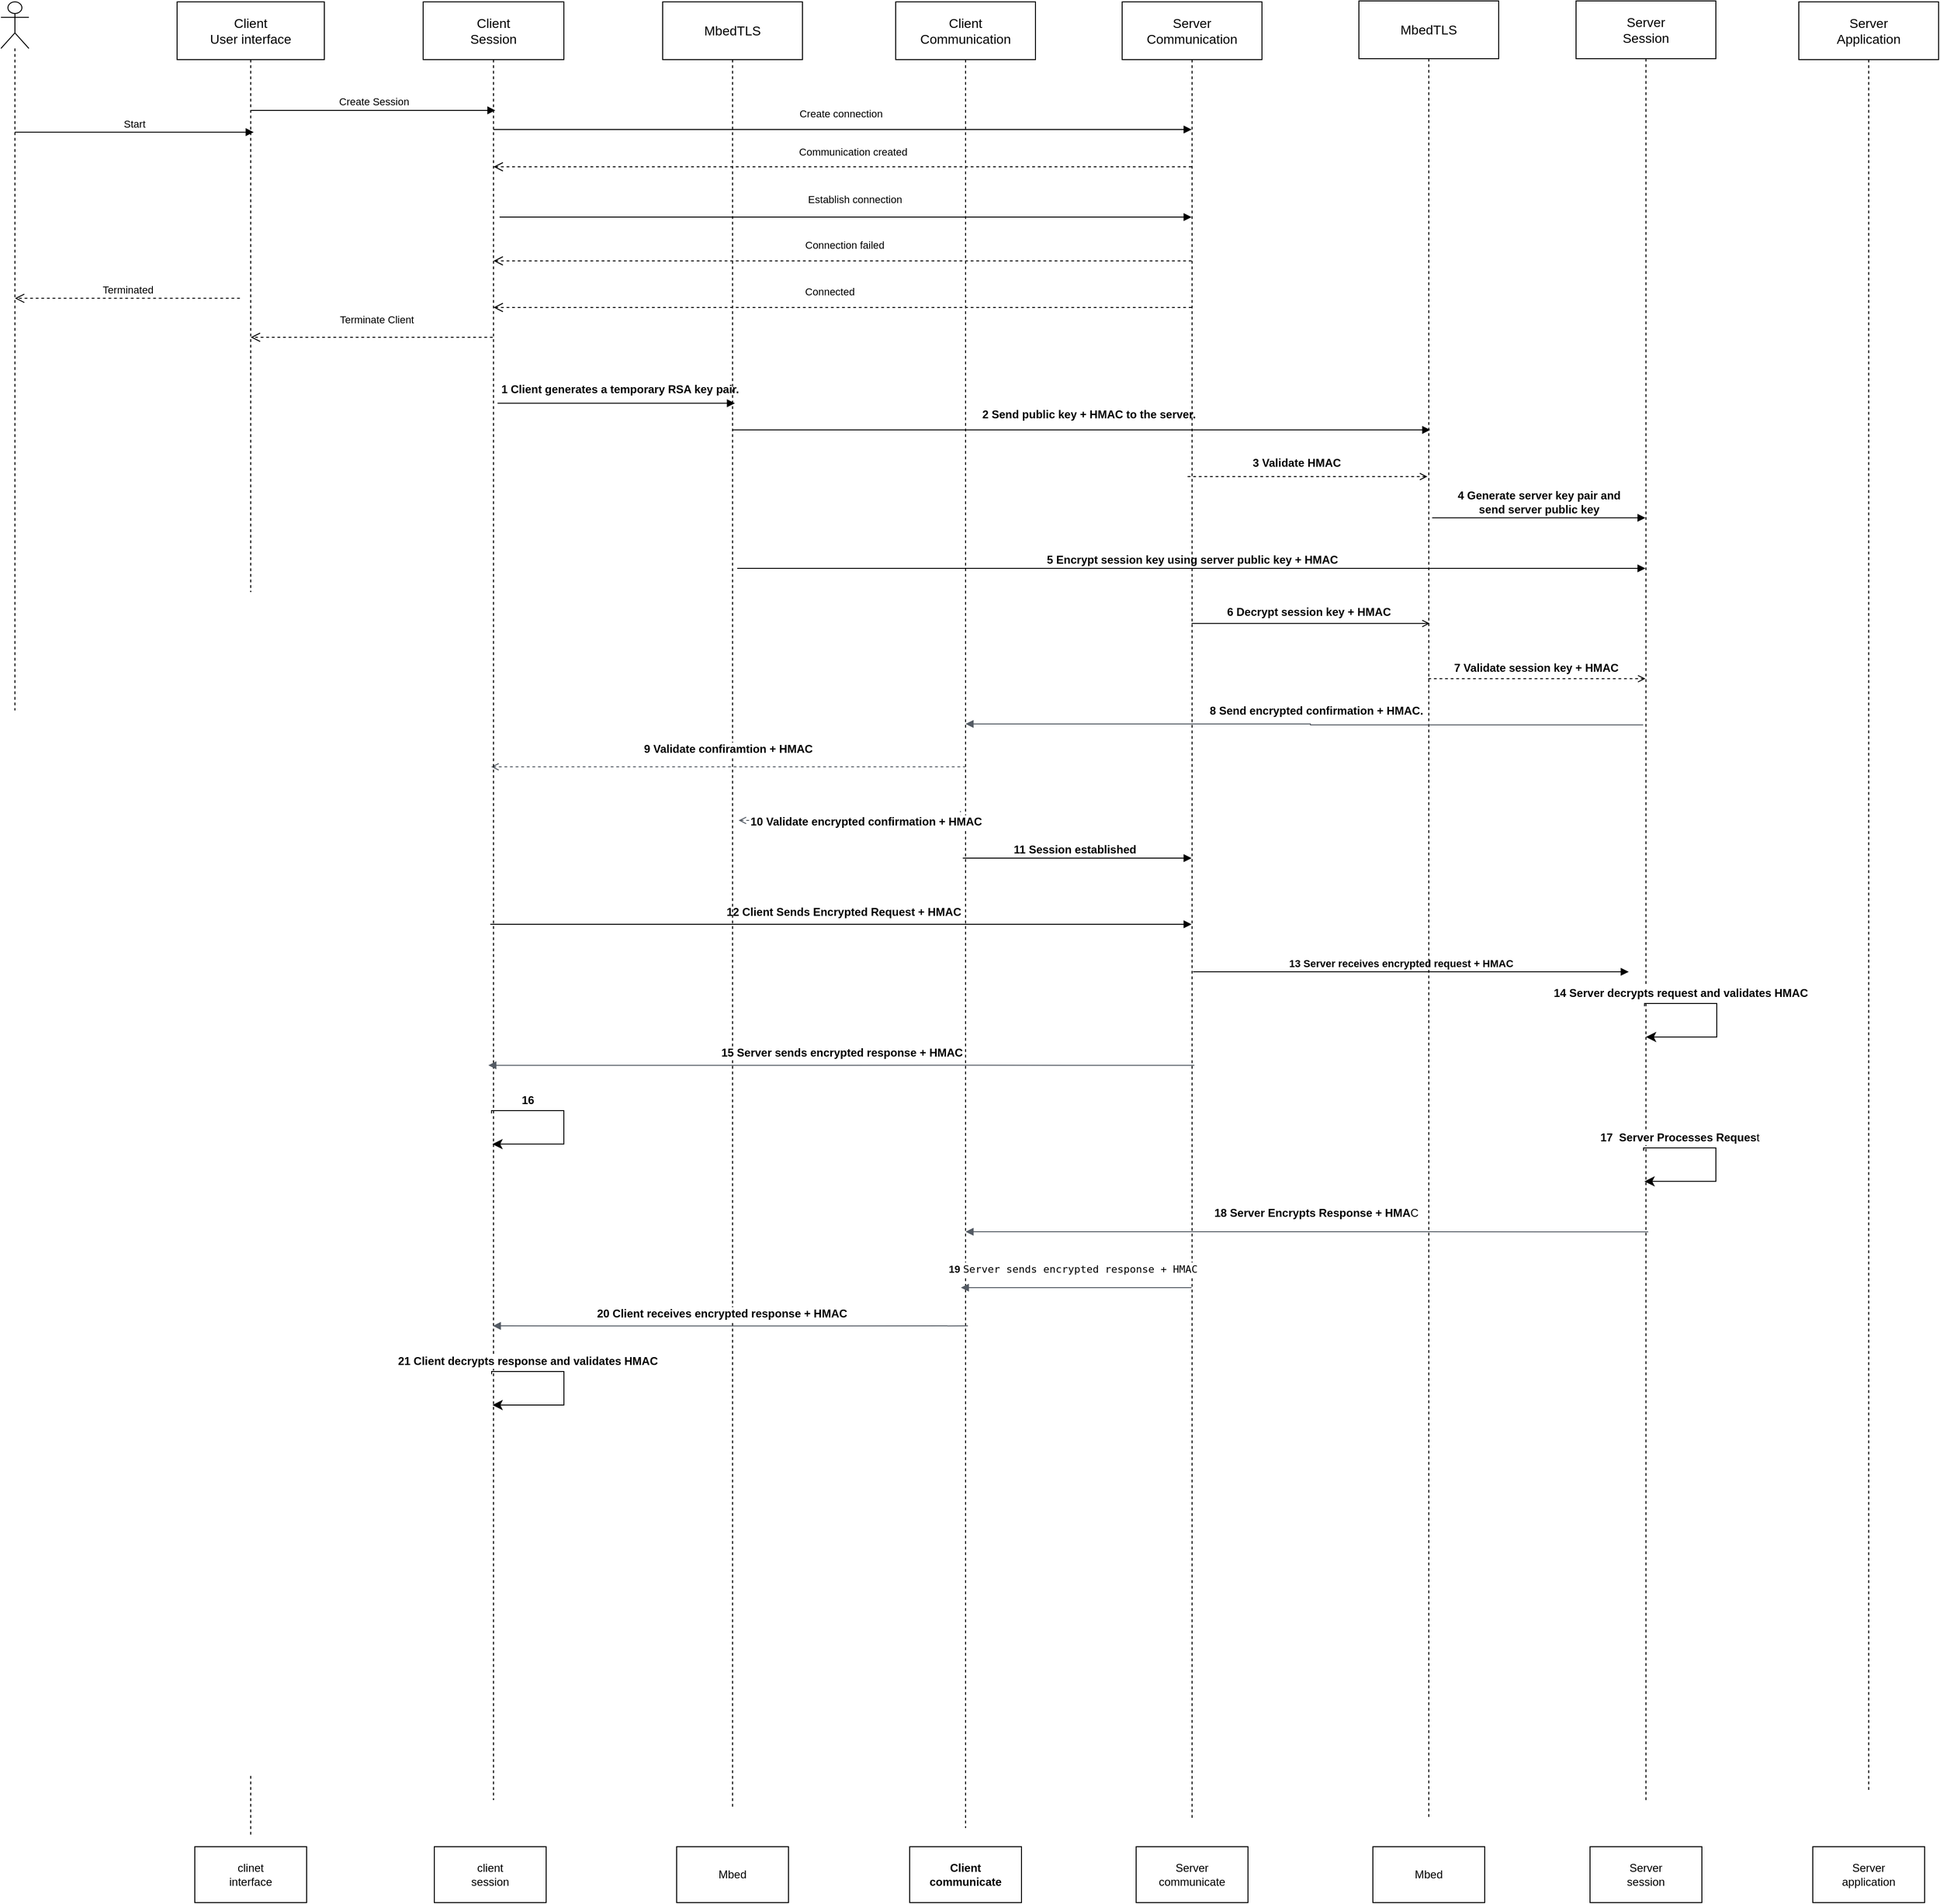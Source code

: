<mxfile>
    <diagram id="hEeOqorTtUtQZ6ahrq-n" name="Page-1">
        <mxGraphModel dx="2794" dy="841" grid="1" gridSize="10" guides="1" tooltips="1" connect="1" arrows="1" fold="1" page="1" pageScale="1" pageWidth="850" pageHeight="1100" math="0" shadow="0">
            <root>
                <mxCell id="0"/>
                <mxCell id="1" parent="0"/>
                <mxCell id="34" value="&lt;span style=&quot;font-size: 14px;&quot;&gt;MbedTLS&lt;/span&gt;" style="shape=umlLifeline;perimeter=lifelinePerimeter;whiteSpace=wrap;html=1;container=1;collapsible=0;recursiveResize=0;outlineConnect=0;size=62;" parent="1" vertex="1">
                    <mxGeometry x="670" y="20" width="150" height="1940" as="geometry"/>
                </mxCell>
                <mxCell id="148" value="&lt;b&gt;9 Validate confiramtion + HMAC&lt;/b&gt;" style="edgeStyle=orthogonalEdgeStyle;html=1;endArrow=none;elbow=vertical;startArrow=open;startFill=0;strokeColor=#545B64;rounded=0;fontSize=12;dashed=1;" parent="34" edge="1" target="35">
                    <mxGeometry y="19" width="100" relative="1" as="geometry">
                        <mxPoint x="-184" y="821.004" as="sourcePoint"/>
                        <mxPoint x="273" y="821" as="targetPoint"/>
                        <mxPoint as="offset"/>
                        <Array as="points">
                            <mxPoint x="163" y="821"/>
                            <mxPoint x="163" y="821"/>
                        </Array>
                    </mxGeometry>
                </mxCell>
                <mxCell id="35" value="&lt;span style=&quot;font-size: 14px;&quot;&gt;Client&lt;br&gt;Communication&lt;br&gt;&lt;/span&gt;" style="shape=umlLifeline;perimeter=lifelinePerimeter;whiteSpace=wrap;html=1;container=1;collapsible=0;recursiveResize=0;outlineConnect=0;size=62;" parent="1" vertex="1">
                    <mxGeometry x="920" y="20" width="150" height="1960" as="geometry"/>
                </mxCell>
                <mxCell id="134" value="Establish connection" style="html=1;verticalAlign=bottom;endArrow=block;" parent="35" target="36" edge="1">
                    <mxGeometry x="0.025" y="10" width="80" relative="1" as="geometry">
                        <mxPoint x="-425" y="231" as="sourcePoint"/>
                        <mxPoint x="284.6" y="232.26" as="targetPoint"/>
                        <mxPoint as="offset"/>
                    </mxGeometry>
                </mxCell>
                <mxCell id="36" value="&lt;span style=&quot;font-size: 14px;&quot;&gt;Server&lt;br&gt;Communication&lt;br&gt;&lt;/span&gt;" style="shape=umlLifeline;perimeter=lifelinePerimeter;whiteSpace=wrap;html=1;container=1;collapsible=0;recursiveResize=0;outlineConnect=0;size=62;" parent="1" vertex="1">
                    <mxGeometry x="1163" y="20" width="150" height="1950" as="geometry"/>
                </mxCell>
                <mxCell id="166" value="13 Server receives encrypted request + HMAC" style="html=1;verticalAlign=bottom;labelBackgroundColor=none;endArrow=block;endFill=1;fontStyle=1;" parent="36" edge="1">
                    <mxGeometry x="-0.046" width="160" relative="1" as="geometry">
                        <mxPoint x="75.977" y="1041" as="sourcePoint"/>
                        <mxPoint x="543.5" y="1041" as="targetPoint"/>
                        <mxPoint as="offset"/>
                    </mxGeometry>
                </mxCell>
                <mxCell id="248" value="&lt;font style=&quot;font-size: 11px;&quot;&gt;&lt;b style=&quot;&quot;&gt;19&amp;nbsp;&lt;/b&gt;&lt;code style=&quot;&quot;&gt;Server sends encrypted response + HMAC&lt;/code&gt;&lt;/font&gt;" style="edgeStyle=orthogonalEdgeStyle;html=1;endArrow=none;elbow=vertical;startArrow=block;startFill=1;strokeColor=#545B64;rounded=0;fontSize=12;" edge="1" parent="36" target="36">
                    <mxGeometry x="-0.03" y="20" width="100" relative="1" as="geometry">
                        <mxPoint x="-172.996" y="1379.999" as="sourcePoint"/>
                        <mxPoint x="560.18" y="1380.049" as="targetPoint"/>
                        <mxPoint as="offset"/>
                        <Array as="points">
                            <mxPoint x="-23" y="1380"/>
                            <mxPoint x="-23" y="1380"/>
                        </Array>
                    </mxGeometry>
                </mxCell>
                <mxCell id="37" value="&lt;span style=&quot;font-size: 14px;&quot;&gt;MbedTLS&lt;br&gt;&lt;/span&gt;" style="shape=umlLifeline;perimeter=lifelinePerimeter;whiteSpace=wrap;html=1;container=1;collapsible=0;recursiveResize=0;outlineConnect=0;size=62;" parent="1" vertex="1">
                    <mxGeometry x="1417" y="19" width="150" height="1951" as="geometry"/>
                </mxCell>
                <mxCell id="247" value="&lt;b&gt;18&amp;nbsp;Server Encrypts Response + HMA&lt;/b&gt;C" style="edgeStyle=orthogonalEdgeStyle;html=1;endArrow=none;elbow=vertical;startArrow=block;startFill=1;strokeColor=#545B64;rounded=0;fontSize=12;" edge="1" parent="37" source="35">
                    <mxGeometry x="0.025" y="20" width="100" relative="1" as="geometry">
                        <mxPoint x="-407" y="1321" as="sourcePoint"/>
                        <mxPoint x="310.5" y="1321.109" as="targetPoint"/>
                        <mxPoint as="offset"/>
                        <Array as="points">
                            <mxPoint x="-197" y="1321"/>
                            <mxPoint x="-197" y="1321"/>
                        </Array>
                    </mxGeometry>
                </mxCell>
                <mxCell id="39" value="&lt;span style=&quot;font-size: 14px;&quot;&gt;Server&lt;br&gt;Application&lt;br&gt;&lt;/span&gt;" style="shape=umlLifeline;perimeter=lifelinePerimeter;whiteSpace=wrap;html=1;container=1;collapsible=0;recursiveResize=0;outlineConnect=0;size=62;" parent="1" vertex="1">
                    <mxGeometry x="1889" y="20" width="150" height="1920" as="geometry"/>
                </mxCell>
                <mxCell id="77" value="Start" style="html=1;verticalAlign=bottom;endArrow=block;entryX=0.52;entryY=0.071;entryDx=0;entryDy=0;entryPerimeter=0;" parent="1" source="96" target="32" edge="1">
                    <mxGeometry width="80" relative="1" as="geometry">
                        <mxPoint x="20" y="120" as="sourcePoint"/>
                        <mxPoint x="210" y="120" as="targetPoint"/>
                    </mxGeometry>
                </mxCell>
                <mxCell id="83" value="Communication created" style="html=1;verticalAlign=bottom;endArrow=open;dashed=1;endSize=8;" parent="1" source="36" target="33" edge="1">
                    <mxGeometry x="-0.028" y="-7" relative="1" as="geometry">
                        <mxPoint x="1166.5" y="197" as="sourcePoint"/>
                        <mxPoint x="490.25" y="197" as="targetPoint"/>
                        <Array as="points">
                            <mxPoint x="650" y="197"/>
                        </Array>
                        <mxPoint as="offset"/>
                    </mxGeometry>
                </mxCell>
                <mxCell id="85" value="Connected" style="html=1;verticalAlign=bottom;endArrow=open;dashed=1;endSize=8;" parent="1" source="36" target="33" edge="1">
                    <mxGeometry x="0.037" y="-8" relative="1" as="geometry">
                        <mxPoint x="1207" y="348" as="sourcePoint"/>
                        <mxPoint x="486.75" y="348" as="targetPoint"/>
                        <Array as="points">
                            <mxPoint x="655.19" y="348"/>
                        </Array>
                        <mxPoint as="offset"/>
                    </mxGeometry>
                </mxCell>
                <mxCell id="92" value="Terminated" style="html=1;verticalAlign=bottom;endArrow=open;dashed=1;endSize=8;" parent="1" target="96" edge="1">
                    <mxGeometry relative="1" as="geometry">
                        <mxPoint x="216.35" y="338.16" as="sourcePoint"/>
                        <mxPoint x="20" y="339" as="targetPoint"/>
                        <Array as="points"/>
                    </mxGeometry>
                </mxCell>
                <mxCell id="96" value="" style="shape=umlLifeline;participant=umlActor;perimeter=lifelinePerimeter;whiteSpace=wrap;html=1;container=1;collapsible=0;recursiveResize=0;verticalAlign=top;spacingTop=36;outlineConnect=0;size=50;" parent="1" vertex="1">
                    <mxGeometry x="-40" y="20" width="30" height="1331" as="geometry"/>
                </mxCell>
                <mxCell id="101" value="&lt;font style=&quot;font-size: 12px;&quot;&gt;1 Client generates a temporary RSA key pair.&lt;/font&gt;" style="html=1;verticalAlign=bottom;labelBackgroundColor=none;endArrow=block;endFill=1;fontStyle=1;" parent="1" edge="1">
                    <mxGeometry x="0.029" y="6" width="160" relative="1" as="geometry">
                        <mxPoint x="492.824" y="450.789" as="sourcePoint"/>
                        <mxPoint x="747.5" y="450.789" as="targetPoint"/>
                        <mxPoint as="offset"/>
                    </mxGeometry>
                </mxCell>
                <mxCell id="128" value="" style="html=1;verticalAlign=bottom;labelBackgroundColor=none;endArrow=block;endFill=1;" parent="1" source="34" edge="1">
                    <mxGeometry width="160" relative="1" as="geometry">
                        <mxPoint x="810" y="479" as="sourcePoint"/>
                        <mxPoint x="1493.5" y="479.411" as="targetPoint"/>
                        <Array as="points"/>
                    </mxGeometry>
                </mxCell>
                <mxCell id="132" value="&lt;font style=&quot;font-size: 12px;&quot;&gt;&lt;b&gt;2 Send&amp;nbsp;public key + HMAC to the server.&lt;/b&gt;&lt;/font&gt;" style="text;whiteSpace=wrap;html=1;" parent="1" vertex="1">
                    <mxGeometry x="1011" y="449" width="270" height="40" as="geometry"/>
                </mxCell>
                <mxCell id="81" value="Create connection" style="html=1;verticalAlign=bottom;endArrow=block;" parent="1" edge="1" source="33">
                    <mxGeometry x="-0.007" y="8" width="80" relative="1" as="geometry">
                        <mxPoint x="510" y="160" as="sourcePoint"/>
                        <mxPoint x="1237.5" y="157" as="targetPoint"/>
                        <mxPoint as="offset"/>
                    </mxGeometry>
                </mxCell>
                <mxCell id="136" value="&lt;span style=&quot;font-size: 14px;&quot;&gt;Server&lt;br&gt;Session&lt;br&gt;&lt;/span&gt;" style="shape=umlLifeline;perimeter=lifelinePerimeter;whiteSpace=wrap;html=1;container=1;collapsible=0;recursiveResize=0;outlineConnect=0;size=62;" parent="1" vertex="1">
                    <mxGeometry x="1650" y="19" width="150" height="1931" as="geometry"/>
                </mxCell>
                <mxCell id="147" value="&lt;b&gt;8 Send encrypted confirmation + HMAC.&lt;/b&gt;" style="edgeStyle=orthogonalEdgeStyle;html=1;endArrow=none;elbow=vertical;startArrow=block;startFill=1;strokeColor=#545B64;rounded=0;fontSize=12;" parent="136" edge="1" source="35">
                    <mxGeometry x="0.039" y="15" width="100" relative="1" as="geometry">
                        <mxPoint x="-642" y="775.5" as="sourcePoint"/>
                        <mxPoint x="72" y="777" as="targetPoint"/>
                        <mxPoint x="-1" as="offset"/>
                        <Array as="points">
                            <mxPoint x="-285" y="776"/>
                        </Array>
                    </mxGeometry>
                </mxCell>
                <mxCell id="176" value="&lt;b&gt;14 Server decrypts request and validates HMAC&lt;/b&gt;" style="edgeStyle=segmentEdgeStyle;endArrow=classic;html=1;curved=0;rounded=0;endSize=8;startSize=8;fontSize=12;exitX=0.523;exitY=0.848;exitDx=0;exitDy=0;exitPerimeter=0;" parent="136" edge="1" target="136">
                    <mxGeometry x="-0.569" y="11" width="50" height="50" relative="1" as="geometry">
                        <mxPoint x="73.45" y="1079.036" as="sourcePoint"/>
                        <mxPoint x="71" y="1124.92" as="targetPoint"/>
                        <Array as="points">
                            <mxPoint x="74" y="1076"/>
                            <mxPoint x="151" y="1076"/>
                            <mxPoint x="151" y="1112"/>
                        </Array>
                        <mxPoint as="offset"/>
                    </mxGeometry>
                </mxCell>
                <mxCell id="242" value="&lt;b&gt;17&amp;nbsp; Server Processes Reques&lt;/b&gt;t" style="edgeStyle=segmentEdgeStyle;endArrow=classic;html=1;curved=0;rounded=0;endSize=8;startSize=8;fontSize=12;exitX=0.523;exitY=0.848;exitDx=0;exitDy=0;exitPerimeter=0;" edge="1" parent="136">
                    <mxGeometry x="-0.569" y="11" width="50" height="50" relative="1" as="geometry">
                        <mxPoint x="72.51" y="1233.976" as="sourcePoint"/>
                        <mxPoint x="73.384" y="1266.94" as="targetPoint"/>
                        <Array as="points">
                            <mxPoint x="73.06" y="1230.94"/>
                            <mxPoint x="150.06" y="1230.94"/>
                            <mxPoint x="150.06" y="1266.94"/>
                        </Array>
                        <mxPoint as="offset"/>
                    </mxGeometry>
                </mxCell>
                <mxCell id="138" value="&lt;b&gt;3 Validate HMAC&lt;/b&gt;" style="html=1;verticalAlign=bottom;labelBackgroundColor=none;endArrow=open;endFill=0;fontSize=12;dashed=1;" parent="1" edge="1">
                    <mxGeometry x="-0.092" y="7" width="160" relative="1" as="geometry">
                        <mxPoint x="1233.25" y="529.5" as="sourcePoint"/>
                        <mxPoint x="1490.5" y="529.5" as="targetPoint"/>
                        <mxPoint y="1" as="offset"/>
                    </mxGeometry>
                </mxCell>
                <mxCell id="141" value="&lt;b&gt;4 Generate server key pair and &lt;br&gt;send server public key&lt;/b&gt;" style="html=1;verticalAlign=bottom;labelBackgroundColor=none;endArrow=block;endFill=1;fontSize=12;exitX=0.524;exitY=0.632;exitDx=0;exitDy=0;exitPerimeter=0;" parent="1" edge="1" target="136">
                    <mxGeometry x="-0.004" width="160" relative="1" as="geometry">
                        <mxPoint x="1495.6" y="573.752" as="sourcePoint"/>
                        <mxPoint x="1706.5" y="573.752" as="targetPoint"/>
                        <mxPoint as="offset"/>
                    </mxGeometry>
                </mxCell>
                <mxCell id="142" value="&lt;b&gt;5 Encrypt session key using server public key + HMAC&lt;/b&gt;" style="html=1;verticalAlign=bottom;labelBackgroundColor=none;endArrow=block;endFill=1;fontSize=12;" parent="1" target="136" edge="1">
                    <mxGeometry width="160" relative="1" as="geometry">
                        <mxPoint x="750" y="628" as="sourcePoint"/>
                        <mxPoint x="1706.5" y="628" as="targetPoint"/>
                    </mxGeometry>
                </mxCell>
                <mxCell id="143" value="&lt;b&gt;&lt;font style=&quot;font-size: 12px;&quot;&gt;6 Decrypt session key + HMAC&lt;/font&gt;&lt;/b&gt;" style="html=1;verticalAlign=bottom;labelBackgroundColor=none;endArrow=open;endFill=0;entryX=0.507;entryY=0.796;entryDx=0;entryDy=0;entryPerimeter=0;" parent="1" edge="1">
                    <mxGeometry x="-0.022" y="3" width="160" relative="1" as="geometry">
                        <mxPoint x="1237.5" y="687.156" as="sourcePoint"/>
                        <mxPoint x="1493.05" y="687.156" as="targetPoint"/>
                        <mxPoint as="offset"/>
                    </mxGeometry>
                </mxCell>
                <mxCell id="144" value="&lt;font style=&quot;font-size: 12px;&quot;&gt;&lt;b&gt;7 Validate session key + HMAC&lt;/b&gt;&lt;/font&gt;" style="html=1;verticalAlign=bottom;labelBackgroundColor=none;endArrow=open;endFill=0;dashed=1;" parent="1" target="136" edge="1">
                    <mxGeometry x="-0.011" y="2" width="160" relative="1" as="geometry">
                        <mxPoint x="1491.5" y="746.42" as="sourcePoint"/>
                        <mxPoint x="1706.5" y="746.42" as="targetPoint"/>
                        <mxPoint as="offset"/>
                    </mxGeometry>
                </mxCell>
                <mxCell id="84" value="Connection failed" style="html=1;verticalAlign=bottom;endArrow=open;dashed=1;endSize=8;" parent="1" source="36" target="33" edge="1">
                    <mxGeometry x="-0.004" y="-8" relative="1" as="geometry">
                        <mxPoint x="1198" y="298" as="sourcePoint"/>
                        <mxPoint x="510" y="300" as="targetPoint"/>
                        <Array as="points">
                            <mxPoint x="751.19" y="298"/>
                        </Array>
                        <mxPoint as="offset"/>
                    </mxGeometry>
                </mxCell>
                <mxCell id="159" value="&lt;b&gt;10 Validate encrypted confirmation + HMAC&lt;/b&gt;" style="edgeStyle=orthogonalEdgeStyle;html=1;endArrow=none;elbow=vertical;startArrow=open;startFill=0;strokeColor=#545B64;rounded=0;fontSize=12;dashed=1;" parent="1" edge="1">
                    <mxGeometry x="-0.044" y="16" width="100" relative="1" as="geometry">
                        <mxPoint x="751.5" y="898.5" as="sourcePoint"/>
                        <mxPoint x="989.5" y="888.5" as="targetPoint"/>
                        <mxPoint x="1" y="1" as="offset"/>
                        <Array as="points"/>
                    </mxGeometry>
                </mxCell>
                <mxCell id="162" value="&lt;font style=&quot;font-size: 12px;&quot;&gt;11 Session established&lt;/font&gt;" style="html=1;verticalAlign=bottom;labelBackgroundColor=none;endArrow=block;endFill=1;fontStyle=1;" parent="1" edge="1">
                    <mxGeometry x="-0.022" width="160" relative="1" as="geometry">
                        <mxPoint x="992" y="938.999" as="sourcePoint"/>
                        <mxPoint x="1237.5" y="938.999" as="targetPoint"/>
                        <mxPoint as="offset"/>
                    </mxGeometry>
                </mxCell>
                <mxCell id="163" value="&lt;font style=&quot;font-size: 12px;&quot;&gt;12 Client Sends Encrypted Request + HMAC&lt;/font&gt;" style="html=1;verticalAlign=bottom;labelBackgroundColor=none;endArrow=block;endFill=1;fontStyle=1;" parent="1" edge="1">
                    <mxGeometry x="0.006" y="4" width="160" relative="1" as="geometry">
                        <mxPoint x="485" y="1010" as="sourcePoint"/>
                        <mxPoint x="1237.5" y="1010" as="targetPoint"/>
                        <mxPoint as="offset"/>
                    </mxGeometry>
                </mxCell>
                <mxCell id="177" value="" style="text;strokeColor=none;fillColor=none;align=left;verticalAlign=middle;spacingTop=-1;spacingLeft=4;spacingRight=4;rotatable=0;labelPosition=right;points=[];portConstraint=eastwest;" vertex="1" parent="1">
                    <mxGeometry x="1780" y="80" width="20" height="14" as="geometry"/>
                </mxCell>
                <mxCell id="33" value="&lt;font style=&quot;font-size: 14px;&quot;&gt;Client&lt;br&gt;Session&lt;/font&gt;" style="shape=umlLifeline;perimeter=lifelinePerimeter;whiteSpace=wrap;html=1;container=1;collapsible=0;recursiveResize=0;outlineConnect=0;size=62;" parent="1" vertex="1">
                    <mxGeometry x="413" y="20" width="151" height="1930" as="geometry"/>
                </mxCell>
                <mxCell id="80" value="Create Session" style="html=1;verticalAlign=bottom;endArrow=block;" parent="33" source="32" edge="1">
                    <mxGeometry width="80" relative="1" as="geometry">
                        <mxPoint x="-117" y="116.478" as="sourcePoint"/>
                        <mxPoint x="77.5" y="116.478" as="targetPoint"/>
                    </mxGeometry>
                </mxCell>
                <mxCell id="170" value="&lt;b&gt;15 Server sends encrypted response + HMAC&lt;/b&gt;" style="edgeStyle=orthogonalEdgeStyle;html=1;endArrow=none;elbow=vertical;startArrow=block;startFill=1;strokeColor=#545B64;rounded=0;fontSize=12;" parent="33" edge="1">
                    <mxGeometry y="13" width="100" relative="1" as="geometry">
                        <mxPoint x="70" y="1141.344" as="sourcePoint"/>
                        <mxPoint x="827.5" y="1141.399" as="targetPoint"/>
                        <mxPoint as="offset"/>
                        <Array as="points">
                            <mxPoint x="600" y="1141.344"/>
                            <mxPoint x="600" y="1141.344"/>
                        </Array>
                    </mxGeometry>
                </mxCell>
                <mxCell id="90" value="Terminate Client" style="html=1;verticalAlign=bottom;endArrow=open;dashed=1;endSize=8;" parent="33" edge="1" target="32">
                    <mxGeometry x="-0.04" y="-10" relative="1" as="geometry">
                        <mxPoint x="74.68" y="359.999" as="sourcePoint"/>
                        <mxPoint x="-197.996" y="359.999" as="targetPoint"/>
                        <Array as="points"/>
                        <mxPoint as="offset"/>
                    </mxGeometry>
                </mxCell>
                <mxCell id="241" value="&lt;b&gt;16&lt;/b&gt;" style="edgeStyle=segmentEdgeStyle;endArrow=classic;html=1;curved=0;rounded=0;endSize=8;startSize=8;fontSize=12;exitX=0.523;exitY=0.848;exitDx=0;exitDy=0;exitPerimeter=0;" edge="1" parent="33">
                    <mxGeometry x="-0.569" y="11" width="50" height="50" relative="1" as="geometry">
                        <mxPoint x="73.39" y="1192.976" as="sourcePoint"/>
                        <mxPoint x="74.264" y="1225.94" as="targetPoint"/>
                        <Array as="points">
                            <mxPoint x="73.94" y="1189.94"/>
                            <mxPoint x="150.94" y="1189.94"/>
                            <mxPoint x="150.94" y="1225.94"/>
                        </Array>
                        <mxPoint as="offset"/>
                    </mxGeometry>
                </mxCell>
                <mxCell id="250" value="&lt;b&gt;21&amp;nbsp;Client decrypts response and validates HMAC&lt;/b&gt;" style="edgeStyle=segmentEdgeStyle;endArrow=classic;html=1;curved=0;rounded=0;endSize=8;startSize=8;fontSize=12;exitX=0.523;exitY=0.848;exitDx=0;exitDy=0;exitPerimeter=0;" edge="1" parent="33">
                    <mxGeometry x="-0.569" y="11" width="50" height="50" relative="1" as="geometry">
                        <mxPoint x="73.51" y="1473.036" as="sourcePoint"/>
                        <mxPoint x="74.384" y="1506" as="targetPoint"/>
                        <Array as="points">
                            <mxPoint x="74.06" y="1470"/>
                            <mxPoint x="151.06" y="1470"/>
                            <mxPoint x="151.06" y="1506"/>
                        </Array>
                        <mxPoint as="offset"/>
                    </mxGeometry>
                </mxCell>
                <mxCell id="32" value="&lt;font style=&quot;font-size: 14px;&quot;&gt;Client&lt;br&gt;User interface&lt;br&gt;&lt;/font&gt;" style="shape=umlLifeline;perimeter=lifelinePerimeter;whiteSpace=wrap;html=1;container=1;collapsible=0;recursiveResize=0;outlineConnect=0;size=62;" parent="1" vertex="1">
                    <mxGeometry x="149" y="20" width="158" height="1970" as="geometry"/>
                </mxCell>
                <mxCell id="249" value="&lt;b&gt;&lt;font style=&quot;font-size: 12px;&quot;&gt;20&amp;nbsp;Client receives encrypted response + HMAC&amp;nbsp;&lt;/font&gt;&lt;/b&gt;" style="edgeStyle=orthogonalEdgeStyle;html=1;endArrow=none;elbow=vertical;startArrow=block;startFill=1;strokeColor=#545B64;rounded=0;fontSize=12;" edge="1" parent="1">
                    <mxGeometry x="-0.03" y="13" width="100" relative="1" as="geometry">
                        <mxPoint x="487.824" y="1441.059" as="sourcePoint"/>
                        <mxPoint x="997.5" y="1441.059" as="targetPoint"/>
                        <mxPoint as="offset"/>
                        <Array as="points">
                            <mxPoint x="640" y="1441"/>
                            <mxPoint x="640" y="1441"/>
                        </Array>
                    </mxGeometry>
                </mxCell>
                <mxCell id="239" value="Server&lt;br&gt;session" style="rounded=0;whiteSpace=wrap;html=1;" vertex="1" parent="1">
                    <mxGeometry x="1665" y="2000" width="120" height="60" as="geometry"/>
                </mxCell>
                <mxCell id="235" value="Server&lt;br&gt;application&lt;br&gt;" style="rounded=0;whiteSpace=wrap;html=1;" vertex="1" parent="1">
                    <mxGeometry x="1904" y="2000" width="120" height="60" as="geometry"/>
                </mxCell>
                <mxCell id="238" value="Mbed" style="rounded=0;whiteSpace=wrap;html=1;" vertex="1" parent="1">
                    <mxGeometry x="1432" y="2000" width="120" height="60" as="geometry"/>
                </mxCell>
                <mxCell id="236" value="Server&lt;br&gt;communicate" style="rounded=0;whiteSpace=wrap;html=1;" vertex="1" parent="1">
                    <mxGeometry x="1178" y="2000" width="120" height="60" as="geometry"/>
                </mxCell>
                <mxCell id="237" value="Client&lt;br&gt;communicate" style="rounded=0;whiteSpace=wrap;html=1;fontStyle=1" vertex="1" parent="1">
                    <mxGeometry x="935" y="2000" width="120" height="60" as="geometry"/>
                </mxCell>
                <mxCell id="197" value="Mbed" style="rounded=0;whiteSpace=wrap;html=1;" vertex="1" parent="1">
                    <mxGeometry x="685" y="2000" width="120" height="60" as="geometry"/>
                </mxCell>
                <mxCell id="196" value="client&lt;br&gt;session" style="rounded=0;whiteSpace=wrap;html=1;" vertex="1" parent="1">
                    <mxGeometry x="425" y="2000" width="120" height="60" as="geometry"/>
                </mxCell>
                <mxCell id="198" value="clinet&lt;br&gt;interface" style="rounded=0;whiteSpace=wrap;html=1;" vertex="1" parent="1">
                    <mxGeometry x="168" y="2000" width="120" height="60" as="geometry"/>
                </mxCell>
            </root>
        </mxGraphModel>
    </diagram>
</mxfile>